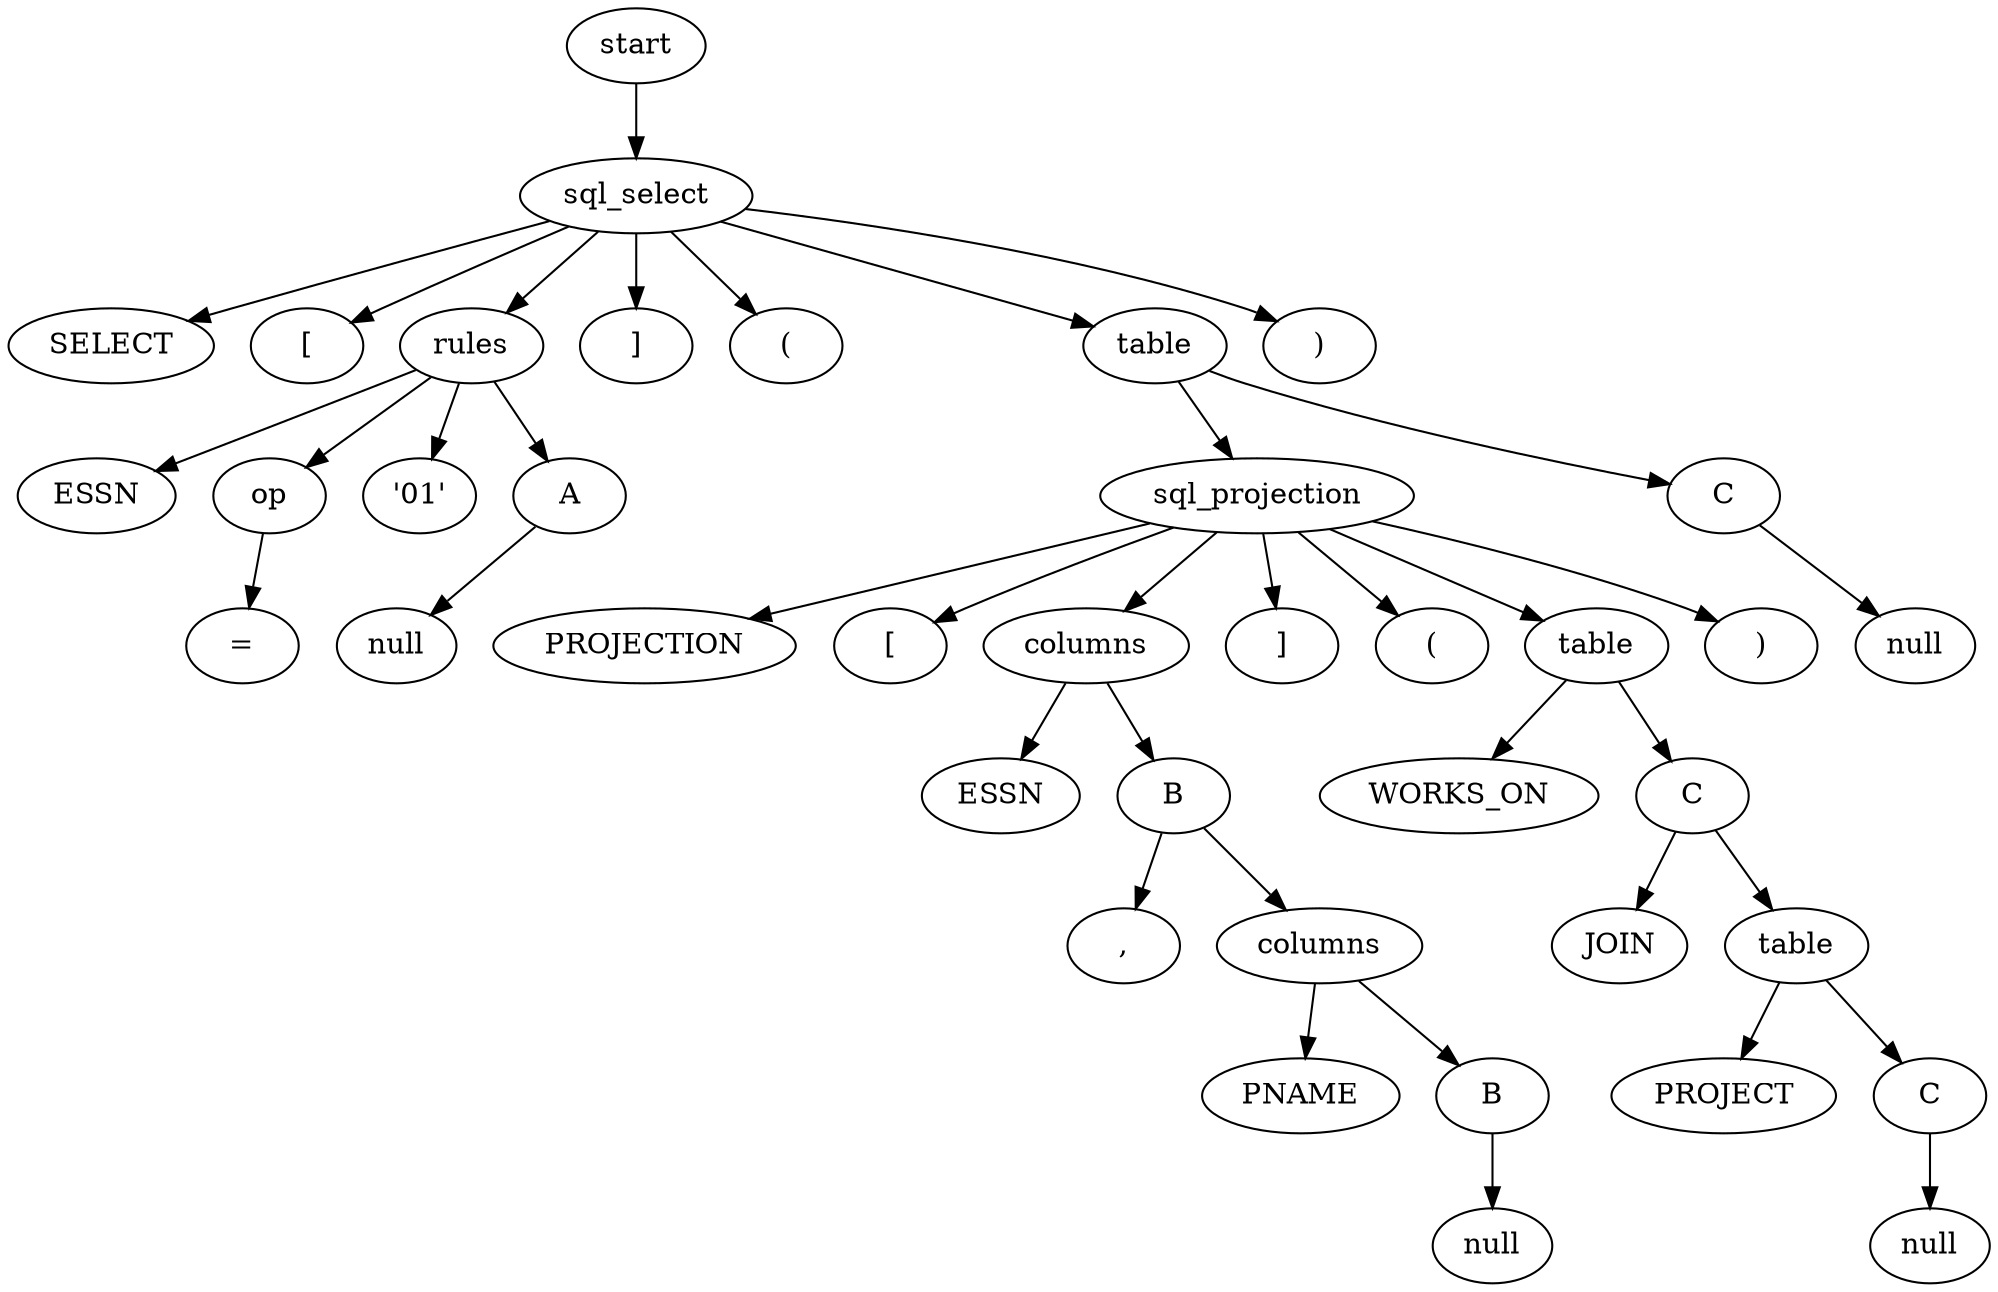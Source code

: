 // Tree
digraph {
	1 [label=start]
	2 [label=sql_select]
		1 -> 2
	3 [label=SELECT]
		2 -> 3
	4 [label="["]
		2 -> 4
	5 [label=rules]
		2 -> 5
	6 [label="]"]
		2 -> 6
	7 [label="("]
		2 -> 7
	8 [label=table]
		2 -> 8
	9 [label=")"]
		2 -> 9
	10 [label=sql_projection]
		8 -> 10
	11 [label=C]
		8 -> 11
	12 [label=null]
		11 -> 12
	13 [label=PROJECTION]
		10 -> 13
	14 [label="["]
		10 -> 14
	15 [label=columns]
		10 -> 15
	16 [label="]"]
		10 -> 16
	17 [label="("]
		10 -> 17
	18 [label=table]
		10 -> 18
	19 [label=")"]
		10 -> 19
	20 [label=WORKS_ON]
		18 -> 20
	21 [label=C]
		18 -> 21
	22 [label=JOIN]
		21 -> 22
	23 [label=table]
		21 -> 23
	24 [label=PROJECT]
		23 -> 24
	25 [label=C]
		23 -> 25
	26 [label=null]
		25 -> 26
	27 [label=ESSN]
		15 -> 27
	28 [label=B]
		15 -> 28
	29 [label=","]
		28 -> 29
	30 [label=columns]
		28 -> 30
	31 [label=PNAME]
		30 -> 31
	32 [label=B]
		30 -> 32
	33 [label=null]
		32 -> 33
	34 [label=ESSN]
		5 -> 34
	35 [label=op]
		5 -> 35
	36 [label="'01'"]
		5 -> 36
	37 [label=A]
		5 -> 37
	38 [label=null]
		37 -> 38
	39 [label="="]
		35 -> 39
}
